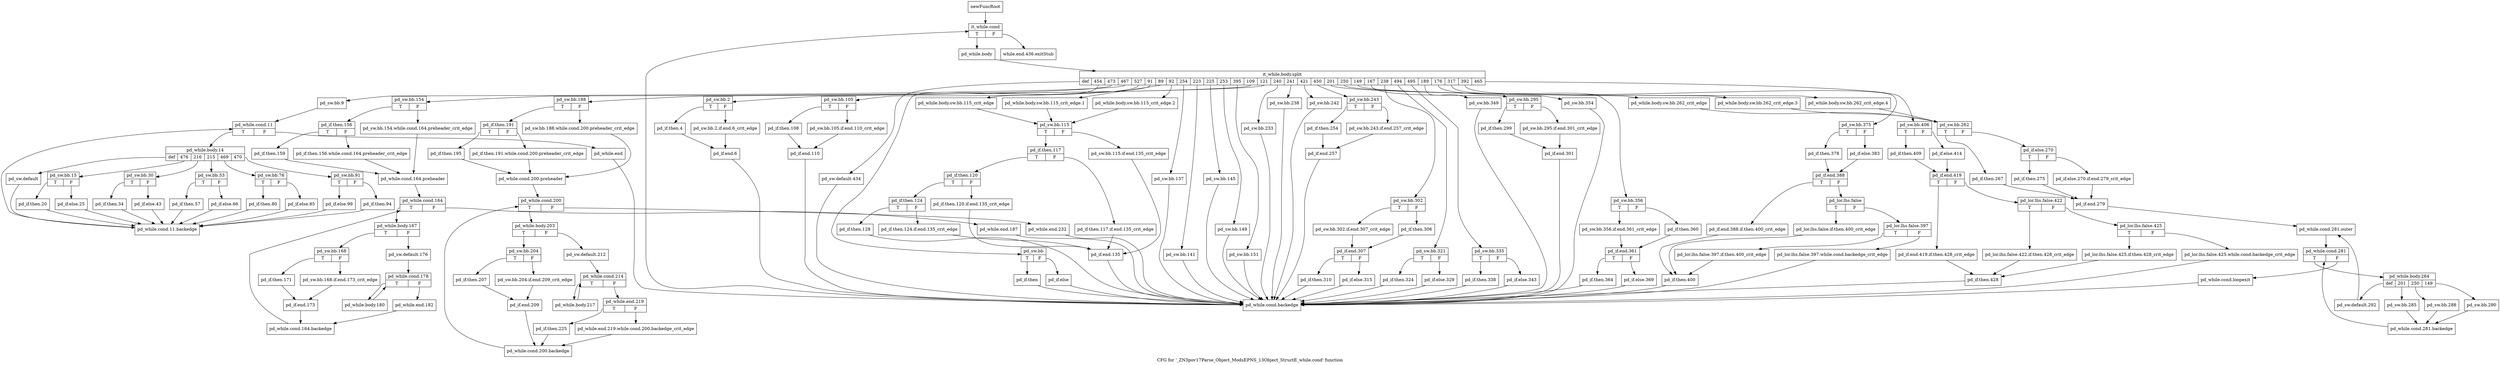 digraph "CFG for '_ZN3pov17Parse_Object_ModsEPNS_13Object_StructE_while.cond' function" {
	label="CFG for '_ZN3pov17Parse_Object_ModsEPNS_13Object_StructE_while.cond' function";

	Node0x26ffd70 [shape=record,label="{newFuncRoot}"];
	Node0x26ffd70 -> Node0x26ffe10;
	Node0x26ffdc0 [shape=record,label="{while.end.436.exitStub}"];
	Node0x26ffe10 [shape=record,label="{it_while.cond|{<s0>T|<s1>F}}"];
	Node0x26ffe10:s0 -> Node0x26ffe60;
	Node0x26ffe10:s1 -> Node0x26ffdc0;
	Node0x26ffe60 [shape=record,label="{pd_while.body}"];
	Node0x26ffe60 -> Node0x374eb50;
	Node0x374eb50 [shape=record,label="{it_while.body.split|{<s0>def|<s1>454|<s2>473|<s3>467|<s4>527|<s5>91|<s6>89|<s7>92|<s8>254|<s9>223|<s10>225|<s11>253|<s12>395|<s13>109|<s14>121|<s15>240|<s16>241|<s17>421|<s18>450|<s19>201|<s20>250|<s21>149|<s22>167|<s23>238|<s24>494|<s25>495|<s26>189|<s27>176|<s28>317|<s29>392|<s30>465}}"];
	Node0x374eb50:s0 -> Node0x2703060;
	Node0x374eb50:s1 -> Node0x2702f70;
	Node0x374eb50:s2 -> Node0x2702e30;
	Node0x374eb50:s3 -> Node0x27027a0;
	Node0x374eb50:s4 -> Node0x2702660;
	Node0x374eb50:s5 -> Node0x27022f0;
	Node0x374eb50:s6 -> Node0x27022a0;
	Node0x374eb50:s7 -> Node0x2702250;
	Node0x374eb50:s8 -> Node0x2702200;
	Node0x374eb50:s9 -> Node0x27021b0;
	Node0x374eb50:s10 -> Node0x2702160;
	Node0x374eb50:s11 -> Node0x2702110;
	Node0x374eb50:s12 -> Node0x27020c0;
	Node0x374eb50:s13 -> Node0x2701b20;
	Node0x374eb50:s14 -> Node0x27014e0;
	Node0x374eb50:s15 -> Node0x2701490;
	Node0x374eb50:s16 -> Node0x2701440;
	Node0x374eb50:s17 -> Node0x27013f0;
	Node0x374eb50:s18 -> Node0x27012b0;
	Node0x374eb50:s19 -> Node0x2700db0;
	Node0x374eb50:s20 -> Node0x2700d60;
	Node0x374eb50:s21 -> Node0x2700d10;
	Node0x374eb50:s22 -> Node0x2700bd0;
	Node0x374eb50:s23 -> Node0x27009f0;
	Node0x374eb50:s24 -> Node0x2700900;
	Node0x374eb50:s25 -> Node0x2700810;
	Node0x374eb50:s26 -> Node0x27007c0;
	Node0x374eb50:s27 -> Node0x2700770;
	Node0x374eb50:s28 -> Node0x2700590;
	Node0x374eb50:s29 -> Node0x2700220;
	Node0x374eb50:s30 -> Node0x26ffeb0;
	Node0x26ffeb0 [shape=record,label="{pd_sw.bb.406|{<s0>T|<s1>F}}"];
	Node0x26ffeb0:s0 -> Node0x26fff50;
	Node0x26ffeb0:s1 -> Node0x26fff00;
	Node0x26fff00 [shape=record,label="{pd_if.else.414}"];
	Node0x26fff00 -> Node0x26fffa0;
	Node0x26fff50 [shape=record,label="{pd_if.then.409}"];
	Node0x26fff50 -> Node0x26fffa0;
	Node0x26fffa0 [shape=record,label="{pd_if.end.419|{<s0>T|<s1>F}}"];
	Node0x26fffa0:s0 -> Node0x2700180;
	Node0x26fffa0:s1 -> Node0x26ffff0;
	Node0x26ffff0 [shape=record,label="{pd_lor.lhs.false.422|{<s0>T|<s1>F}}"];
	Node0x26ffff0:s0 -> Node0x2700130;
	Node0x26ffff0:s1 -> Node0x2700040;
	Node0x2700040 [shape=record,label="{pd_lor.lhs.false.425|{<s0>T|<s1>F}}"];
	Node0x2700040:s0 -> Node0x27000e0;
	Node0x2700040:s1 -> Node0x2700090;
	Node0x2700090 [shape=record,label="{pd_lor.lhs.false.425.while.cond.backedge_crit_edge}"];
	Node0x2700090 -> Node0x27030b0;
	Node0x27000e0 [shape=record,label="{pd_lor.lhs.false.425.if.then.428_crit_edge}"];
	Node0x27000e0 -> Node0x27001d0;
	Node0x2700130 [shape=record,label="{pd_lor.lhs.false.422.if.then.428_crit_edge}"];
	Node0x2700130 -> Node0x27001d0;
	Node0x2700180 [shape=record,label="{pd_if.end.419.if.then.428_crit_edge}"];
	Node0x2700180 -> Node0x27001d0;
	Node0x27001d0 [shape=record,label="{pd_if.then.428}"];
	Node0x27001d0 -> Node0x27030b0;
	Node0x2700220 [shape=record,label="{pd_sw.bb.375|{<s0>T|<s1>F}}"];
	Node0x2700220:s0 -> Node0x27002c0;
	Node0x2700220:s1 -> Node0x2700270;
	Node0x2700270 [shape=record,label="{pd_if.else.383}"];
	Node0x2700270 -> Node0x2700310;
	Node0x27002c0 [shape=record,label="{pd_if.then.378}"];
	Node0x27002c0 -> Node0x2700310;
	Node0x2700310 [shape=record,label="{pd_if.end.388|{<s0>T|<s1>F}}"];
	Node0x2700310:s0 -> Node0x27004f0;
	Node0x2700310:s1 -> Node0x2700360;
	Node0x2700360 [shape=record,label="{pd_lor.lhs.false|{<s0>T|<s1>F}}"];
	Node0x2700360:s0 -> Node0x27004a0;
	Node0x2700360:s1 -> Node0x27003b0;
	Node0x27003b0 [shape=record,label="{pd_lor.lhs.false.397|{<s0>T|<s1>F}}"];
	Node0x27003b0:s0 -> Node0x2700450;
	Node0x27003b0:s1 -> Node0x2700400;
	Node0x2700400 [shape=record,label="{pd_lor.lhs.false.397.while.cond.backedge_crit_edge}"];
	Node0x2700400 -> Node0x27030b0;
	Node0x2700450 [shape=record,label="{pd_lor.lhs.false.397.if.then.400_crit_edge}"];
	Node0x2700450 -> Node0x2700540;
	Node0x27004a0 [shape=record,label="{pd_lor.lhs.false.if.then.400_crit_edge}"];
	Node0x27004a0 -> Node0x2700540;
	Node0x27004f0 [shape=record,label="{pd_if.end.388.if.then.400_crit_edge}"];
	Node0x27004f0 -> Node0x2700540;
	Node0x2700540 [shape=record,label="{pd_if.then.400}"];
	Node0x2700540 -> Node0x27030b0;
	Node0x2700590 [shape=record,label="{pd_sw.bb.356|{<s0>T|<s1>F}}"];
	Node0x2700590:s0 -> Node0x2700630;
	Node0x2700590:s1 -> Node0x27005e0;
	Node0x27005e0 [shape=record,label="{pd_if.then.360}"];
	Node0x27005e0 -> Node0x2700680;
	Node0x2700630 [shape=record,label="{pd_sw.bb.356.if.end.361_crit_edge}"];
	Node0x2700630 -> Node0x2700680;
	Node0x2700680 [shape=record,label="{pd_if.end.361|{<s0>T|<s1>F}}"];
	Node0x2700680:s0 -> Node0x2700720;
	Node0x2700680:s1 -> Node0x27006d0;
	Node0x27006d0 [shape=record,label="{pd_if.else.369}"];
	Node0x27006d0 -> Node0x27030b0;
	Node0x2700720 [shape=record,label="{pd_if.then.364}"];
	Node0x2700720 -> Node0x27030b0;
	Node0x2700770 [shape=record,label="{pd_sw.bb.354}"];
	Node0x2700770 -> Node0x27030b0;
	Node0x27007c0 [shape=record,label="{pd_sw.bb.349}"];
	Node0x27007c0 -> Node0x27030b0;
	Node0x2700810 [shape=record,label="{pd_sw.bb.335|{<s0>T|<s1>F}}"];
	Node0x2700810:s0 -> Node0x27008b0;
	Node0x2700810:s1 -> Node0x2700860;
	Node0x2700860 [shape=record,label="{pd_if.else.343}"];
	Node0x2700860 -> Node0x27030b0;
	Node0x27008b0 [shape=record,label="{pd_if.then.338}"];
	Node0x27008b0 -> Node0x27030b0;
	Node0x2700900 [shape=record,label="{pd_sw.bb.321|{<s0>T|<s1>F}}"];
	Node0x2700900:s0 -> Node0x27009a0;
	Node0x2700900:s1 -> Node0x2700950;
	Node0x2700950 [shape=record,label="{pd_if.else.329}"];
	Node0x2700950 -> Node0x27030b0;
	Node0x27009a0 [shape=record,label="{pd_if.then.324}"];
	Node0x27009a0 -> Node0x27030b0;
	Node0x27009f0 [shape=record,label="{pd_sw.bb.302|{<s0>T|<s1>F}}"];
	Node0x27009f0:s0 -> Node0x2700a90;
	Node0x27009f0:s1 -> Node0x2700a40;
	Node0x2700a40 [shape=record,label="{pd_if.then.306}"];
	Node0x2700a40 -> Node0x2700ae0;
	Node0x2700a90 [shape=record,label="{pd_sw.bb.302.if.end.307_crit_edge}"];
	Node0x2700a90 -> Node0x2700ae0;
	Node0x2700ae0 [shape=record,label="{pd_if.end.307|{<s0>T|<s1>F}}"];
	Node0x2700ae0:s0 -> Node0x2700b80;
	Node0x2700ae0:s1 -> Node0x2700b30;
	Node0x2700b30 [shape=record,label="{pd_if.else.315}"];
	Node0x2700b30 -> Node0x27030b0;
	Node0x2700b80 [shape=record,label="{pd_if.then.310}"];
	Node0x2700b80 -> Node0x27030b0;
	Node0x2700bd0 [shape=record,label="{pd_sw.bb.295|{<s0>T|<s1>F}}"];
	Node0x2700bd0:s0 -> Node0x2700c70;
	Node0x2700bd0:s1 -> Node0x2700c20;
	Node0x2700c20 [shape=record,label="{pd_sw.bb.295.if.end.301_crit_edge}"];
	Node0x2700c20 -> Node0x2700cc0;
	Node0x2700c70 [shape=record,label="{pd_if.then.299}"];
	Node0x2700c70 -> Node0x2700cc0;
	Node0x2700cc0 [shape=record,label="{pd_if.end.301}"];
	Node0x2700cc0 -> Node0x27030b0;
	Node0x2700d10 [shape=record,label="{pd_while.body.sw.bb.262_crit_edge.4}"];
	Node0x2700d10 -> Node0x2700e00;
	Node0x2700d60 [shape=record,label="{pd_while.body.sw.bb.262_crit_edge.3}"];
	Node0x2700d60 -> Node0x2700e00;
	Node0x2700db0 [shape=record,label="{pd_while.body.sw.bb.262_crit_edge}"];
	Node0x2700db0 -> Node0x2700e00;
	Node0x2700e00 [shape=record,label="{pd_sw.bb.262|{<s0>T|<s1>F}}"];
	Node0x2700e00:s0 -> Node0x2700f40;
	Node0x2700e00:s1 -> Node0x2700e50;
	Node0x2700e50 [shape=record,label="{pd_if.else.270|{<s0>T|<s1>F}}"];
	Node0x2700e50:s0 -> Node0x2700ef0;
	Node0x2700e50:s1 -> Node0x2700ea0;
	Node0x2700ea0 [shape=record,label="{pd_if.else.270.if.end.279_crit_edge}"];
	Node0x2700ea0 -> Node0x2700f90;
	Node0x2700ef0 [shape=record,label="{pd_if.then.275}"];
	Node0x2700ef0 -> Node0x2700f90;
	Node0x2700f40 [shape=record,label="{pd_if.then.267}"];
	Node0x2700f40 -> Node0x2700f90;
	Node0x2700f90 [shape=record,label="{pd_if.end.279}"];
	Node0x2700f90 -> Node0x2700fe0;
	Node0x2700fe0 [shape=record,label="{pd_while.cond.281.outer}"];
	Node0x2700fe0 -> Node0x2701030;
	Node0x2701030 [shape=record,label="{pd_while.cond.281|{<s0>T|<s1>F}}"];
	Node0x2701030:s0 -> Node0x27010d0;
	Node0x2701030:s1 -> Node0x2701080;
	Node0x2701080 [shape=record,label="{pd_while.cond.loopexit}"];
	Node0x2701080 -> Node0x27030b0;
	Node0x27010d0 [shape=record,label="{pd_while.body.284|{<s0>def|<s1>201|<s2>250|<s3>149}}"];
	Node0x27010d0:s0 -> Node0x2701260;
	Node0x27010d0:s1 -> Node0x27011c0;
	Node0x27010d0:s2 -> Node0x2701170;
	Node0x27010d0:s3 -> Node0x2701120;
	Node0x2701120 [shape=record,label="{pd_sw.bb.290}"];
	Node0x2701120 -> Node0x2701210;
	Node0x2701170 [shape=record,label="{pd_sw.bb.288}"];
	Node0x2701170 -> Node0x2701210;
	Node0x27011c0 [shape=record,label="{pd_sw.bb.285}"];
	Node0x27011c0 -> Node0x2701210;
	Node0x2701210 [shape=record,label="{pd_while.cond.281.backedge}"];
	Node0x2701210 -> Node0x2701030;
	Node0x2701260 [shape=record,label="{pd_sw.default.292}"];
	Node0x2701260 -> Node0x2700fe0;
	Node0x27012b0 [shape=record,label="{pd_sw.bb.243|{<s0>T|<s1>F}}"];
	Node0x27012b0:s0 -> Node0x2701350;
	Node0x27012b0:s1 -> Node0x2701300;
	Node0x2701300 [shape=record,label="{pd_sw.bb.243.if.end.257_crit_edge}"];
	Node0x2701300 -> Node0x27013a0;
	Node0x2701350 [shape=record,label="{pd_if.then.254}"];
	Node0x2701350 -> Node0x27013a0;
	Node0x27013a0 [shape=record,label="{pd_if.end.257}"];
	Node0x27013a0 -> Node0x27030b0;
	Node0x27013f0 [shape=record,label="{pd_sw.bb.242}"];
	Node0x27013f0 -> Node0x27030b0;
	Node0x2701440 [shape=record,label="{pd_sw.bb.238}"];
	Node0x2701440 -> Node0x27030b0;
	Node0x2701490 [shape=record,label="{pd_sw.bb.233}"];
	Node0x2701490 -> Node0x27030b0;
	Node0x27014e0 [shape=record,label="{pd_sw.bb.188|{<s0>T|<s1>F}}"];
	Node0x27014e0:s0 -> Node0x2701580;
	Node0x27014e0:s1 -> Node0x2701530;
	Node0x2701530 [shape=record,label="{pd_sw.bb.188.while.cond.200.preheader_crit_edge}"];
	Node0x2701530 -> Node0x2701670;
	Node0x2701580 [shape=record,label="{pd_if.then.191|{<s0>T|<s1>F}}"];
	Node0x2701580:s0 -> Node0x2701620;
	Node0x2701580:s1 -> Node0x27015d0;
	Node0x27015d0 [shape=record,label="{pd_if.then.191.while.cond.200.preheader_crit_edge}"];
	Node0x27015d0 -> Node0x2701670;
	Node0x2701620 [shape=record,label="{pd_if.then.195}"];
	Node0x2701620 -> Node0x2701670;
	Node0x2701670 [shape=record,label="{pd_while.cond.200.preheader}"];
	Node0x2701670 -> Node0x27016c0;
	Node0x27016c0 [shape=record,label="{pd_while.cond.200|{<s0>T|<s1>F}}"];
	Node0x27016c0:s0 -> Node0x2701760;
	Node0x27016c0:s1 -> Node0x2701710;
	Node0x2701710 [shape=record,label="{pd_while.end.232}"];
	Node0x2701710 -> Node0x27030b0;
	Node0x2701760 [shape=record,label="{pd_while.body.203|{<s0>T|<s1>F}}"];
	Node0x2701760:s0 -> Node0x2701990;
	Node0x2701760:s1 -> Node0x27017b0;
	Node0x27017b0 [shape=record,label="{pd_sw.default.212}"];
	Node0x27017b0 -> Node0x2701800;
	Node0x2701800 [shape=record,label="{pd_while.cond.214|{<s0>T|<s1>F}}"];
	Node0x2701800:s0 -> Node0x2701940;
	Node0x2701800:s1 -> Node0x2701850;
	Node0x2701850 [shape=record,label="{pd_while.end.219|{<s0>T|<s1>F}}"];
	Node0x2701850:s0 -> Node0x27018f0;
	Node0x2701850:s1 -> Node0x27018a0;
	Node0x27018a0 [shape=record,label="{pd_while.end.219.while.cond.200.backedge_crit_edge}"];
	Node0x27018a0 -> Node0x2701ad0;
	Node0x27018f0 [shape=record,label="{pd_if.then.225}"];
	Node0x27018f0 -> Node0x2701ad0;
	Node0x2701940 [shape=record,label="{pd_while.body.217}"];
	Node0x2701940 -> Node0x2701800;
	Node0x2701990 [shape=record,label="{pd_sw.bb.204|{<s0>T|<s1>F}}"];
	Node0x2701990:s0 -> Node0x2701a30;
	Node0x2701990:s1 -> Node0x27019e0;
	Node0x27019e0 [shape=record,label="{pd_sw.bb.204.if.end.209_crit_edge}"];
	Node0x27019e0 -> Node0x2701a80;
	Node0x2701a30 [shape=record,label="{pd_if.then.207}"];
	Node0x2701a30 -> Node0x2701a80;
	Node0x2701a80 [shape=record,label="{pd_if.end.209}"];
	Node0x2701a80 -> Node0x2701ad0;
	Node0x2701ad0 [shape=record,label="{pd_while.cond.200.backedge}"];
	Node0x2701ad0 -> Node0x27016c0;
	Node0x2701b20 [shape=record,label="{pd_sw.bb.154|{<s0>T|<s1>F}}"];
	Node0x2701b20:s0 -> Node0x2701bc0;
	Node0x2701b20:s1 -> Node0x2701b70;
	Node0x2701b70 [shape=record,label="{pd_sw.bb.154.while.cond.164.preheader_crit_edge}"];
	Node0x2701b70 -> Node0x2701cb0;
	Node0x2701bc0 [shape=record,label="{pd_if.then.156|{<s0>T|<s1>F}}"];
	Node0x2701bc0:s0 -> Node0x2701c60;
	Node0x2701bc0:s1 -> Node0x2701c10;
	Node0x2701c10 [shape=record,label="{pd_if.then.156.while.cond.164.preheader_crit_edge}"];
	Node0x2701c10 -> Node0x2701cb0;
	Node0x2701c60 [shape=record,label="{pd_if.then.159}"];
	Node0x2701c60 -> Node0x2701cb0;
	Node0x2701cb0 [shape=record,label="{pd_while.cond.164.preheader}"];
	Node0x2701cb0 -> Node0x2701d00;
	Node0x2701d00 [shape=record,label="{pd_while.cond.164|{<s0>T|<s1>F}}"];
	Node0x2701d00:s0 -> Node0x2701da0;
	Node0x2701d00:s1 -> Node0x2701d50;
	Node0x2701d50 [shape=record,label="{pd_while.end.187}"];
	Node0x2701d50 -> Node0x27030b0;
	Node0x2701da0 [shape=record,label="{pd_while.body.167|{<s0>T|<s1>F}}"];
	Node0x2701da0:s0 -> Node0x2701f30;
	Node0x2701da0:s1 -> Node0x2701df0;
	Node0x2701df0 [shape=record,label="{pd_sw.default.176}"];
	Node0x2701df0 -> Node0x2701e40;
	Node0x2701e40 [shape=record,label="{pd_while.cond.178|{<s0>T|<s1>F}}"];
	Node0x2701e40:s0 -> Node0x2701ee0;
	Node0x2701e40:s1 -> Node0x2701e90;
	Node0x2701e90 [shape=record,label="{pd_while.end.182}"];
	Node0x2701e90 -> Node0x2702070;
	Node0x2701ee0 [shape=record,label="{pd_while.body.180}"];
	Node0x2701ee0 -> Node0x2701e40;
	Node0x2701f30 [shape=record,label="{pd_sw.bb.168|{<s0>T|<s1>F}}"];
	Node0x2701f30:s0 -> Node0x2701fd0;
	Node0x2701f30:s1 -> Node0x2701f80;
	Node0x2701f80 [shape=record,label="{pd_sw.bb.168.if.end.173_crit_edge}"];
	Node0x2701f80 -> Node0x2702020;
	Node0x2701fd0 [shape=record,label="{pd_if.then.171}"];
	Node0x2701fd0 -> Node0x2702020;
	Node0x2702020 [shape=record,label="{pd_if.end.173}"];
	Node0x2702020 -> Node0x2702070;
	Node0x2702070 [shape=record,label="{pd_while.cond.164.backedge}"];
	Node0x2702070 -> Node0x2701d00;
	Node0x27020c0 [shape=record,label="{pd_sw.bb.151}"];
	Node0x27020c0 -> Node0x27030b0;
	Node0x2702110 [shape=record,label="{pd_sw.bb.149}"];
	Node0x2702110 -> Node0x27030b0;
	Node0x2702160 [shape=record,label="{pd_sw.bb.145}"];
	Node0x2702160 -> Node0x27030b0;
	Node0x27021b0 [shape=record,label="{pd_sw.bb.141}"];
	Node0x27021b0 -> Node0x27030b0;
	Node0x2702200 [shape=record,label="{pd_sw.bb.137}"];
	Node0x2702200 -> Node0x27030b0;
	Node0x2702250 [shape=record,label="{pd_while.body.sw.bb.115_crit_edge.2}"];
	Node0x2702250 -> Node0x2702340;
	Node0x27022a0 [shape=record,label="{pd_while.body.sw.bb.115_crit_edge.1}"];
	Node0x27022a0 -> Node0x2702340;
	Node0x27022f0 [shape=record,label="{pd_while.body.sw.bb.115_crit_edge}"];
	Node0x27022f0 -> Node0x2702340;
	Node0x2702340 [shape=record,label="{pd_sw.bb.115|{<s0>T|<s1>F}}"];
	Node0x2702340:s0 -> Node0x27023e0;
	Node0x2702340:s1 -> Node0x2702390;
	Node0x2702390 [shape=record,label="{pd_sw.bb.115.if.end.135_crit_edge}"];
	Node0x2702390 -> Node0x27025c0;
	Node0x27023e0 [shape=record,label="{pd_if.then.117|{<s0>T|<s1>F}}"];
	Node0x27023e0:s0 -> Node0x2702480;
	Node0x27023e0:s1 -> Node0x2702430;
	Node0x2702430 [shape=record,label="{pd_if.then.117.if.end.135_crit_edge}"];
	Node0x2702430 -> Node0x27025c0;
	Node0x2702480 [shape=record,label="{pd_if.then.120|{<s0>T|<s1>F}}"];
	Node0x2702480:s0 -> Node0x2702520;
	Node0x2702480:s1 -> Node0x27024d0;
	Node0x27024d0 [shape=record,label="{pd_if.then.120.if.end.135_crit_edge}"];
	Node0x27024d0 -> Node0x27025c0;
	Node0x2702520 [shape=record,label="{pd_if.then.124|{<s0>T|<s1>F}}"];
	Node0x2702520:s0 -> Node0x2702610;
	Node0x2702520:s1 -> Node0x2702570;
	Node0x2702570 [shape=record,label="{pd_if.then.124.if.end.135_crit_edge}"];
	Node0x2702570 -> Node0x27025c0;
	Node0x27025c0 [shape=record,label="{pd_if.end.135}"];
	Node0x27025c0 -> Node0x27030b0;
	Node0x2702610 [shape=record,label="{pd_if.then.128}"];
	Node0x2702610 -> Node0x27030b0;
	Node0x2702660 [shape=record,label="{pd_sw.bb.105|{<s0>T|<s1>F}}"];
	Node0x2702660:s0 -> Node0x2702700;
	Node0x2702660:s1 -> Node0x27026b0;
	Node0x27026b0 [shape=record,label="{pd_sw.bb.105.if.end.110_crit_edge}"];
	Node0x27026b0 -> Node0x2702750;
	Node0x2702700 [shape=record,label="{pd_if.then.108}"];
	Node0x2702700 -> Node0x2702750;
	Node0x2702750 [shape=record,label="{pd_if.end.110}"];
	Node0x2702750 -> Node0x27030b0;
	Node0x27027a0 [shape=record,label="{pd_sw.bb.9}"];
	Node0x27027a0 -> Node0x27027f0;
	Node0x27027f0 [shape=record,label="{pd_while.cond.11|{<s0>T|<s1>F}}"];
	Node0x27027f0:s0 -> Node0x2702890;
	Node0x27027f0:s1 -> Node0x2702840;
	Node0x2702840 [shape=record,label="{pd_while.end}"];
	Node0x2702840 -> Node0x27030b0;
	Node0x2702890 [shape=record,label="{pd_while.body.14|{<s0>def|<s1>476|<s2>216|<s3>215|<s4>469|<s5>470}}"];
	Node0x2702890:s0 -> Node0x2702d90;
	Node0x2702890:s1 -> Node0x2702ca0;
	Node0x2702890:s2 -> Node0x2702bb0;
	Node0x2702890:s3 -> Node0x2702ac0;
	Node0x2702890:s4 -> Node0x27029d0;
	Node0x2702890:s5 -> Node0x27028e0;
	Node0x27028e0 [shape=record,label="{pd_sw.bb.91|{<s0>T|<s1>F}}"];
	Node0x27028e0:s0 -> Node0x2702980;
	Node0x27028e0:s1 -> Node0x2702930;
	Node0x2702930 [shape=record,label="{pd_if.then.94}"];
	Node0x2702930 -> Node0x2702de0;
	Node0x2702980 [shape=record,label="{pd_if.else.99}"];
	Node0x2702980 -> Node0x2702de0;
	Node0x27029d0 [shape=record,label="{pd_sw.bb.76|{<s0>T|<s1>F}}"];
	Node0x27029d0:s0 -> Node0x2702a70;
	Node0x27029d0:s1 -> Node0x2702a20;
	Node0x2702a20 [shape=record,label="{pd_if.else.85}"];
	Node0x2702a20 -> Node0x2702de0;
	Node0x2702a70 [shape=record,label="{pd_if.then.80}"];
	Node0x2702a70 -> Node0x2702de0;
	Node0x2702ac0 [shape=record,label="{pd_sw.bb.53|{<s0>T|<s1>F}}"];
	Node0x2702ac0:s0 -> Node0x2702b60;
	Node0x2702ac0:s1 -> Node0x2702b10;
	Node0x2702b10 [shape=record,label="{pd_if.else.66}"];
	Node0x2702b10 -> Node0x2702de0;
	Node0x2702b60 [shape=record,label="{pd_if.then.57}"];
	Node0x2702b60 -> Node0x2702de0;
	Node0x2702bb0 [shape=record,label="{pd_sw.bb.30|{<s0>T|<s1>F}}"];
	Node0x2702bb0:s0 -> Node0x2702c50;
	Node0x2702bb0:s1 -> Node0x2702c00;
	Node0x2702c00 [shape=record,label="{pd_if.else.43}"];
	Node0x2702c00 -> Node0x2702de0;
	Node0x2702c50 [shape=record,label="{pd_if.then.34}"];
	Node0x2702c50 -> Node0x2702de0;
	Node0x2702ca0 [shape=record,label="{pd_sw.bb.15|{<s0>T|<s1>F}}"];
	Node0x2702ca0:s0 -> Node0x2702d40;
	Node0x2702ca0:s1 -> Node0x2702cf0;
	Node0x2702cf0 [shape=record,label="{pd_if.else.25}"];
	Node0x2702cf0 -> Node0x2702de0;
	Node0x2702d40 [shape=record,label="{pd_if.then.20}"];
	Node0x2702d40 -> Node0x2702de0;
	Node0x2702d90 [shape=record,label="{pd_sw.default}"];
	Node0x2702d90 -> Node0x2702de0;
	Node0x2702de0 [shape=record,label="{pd_while.cond.11.backedge}"];
	Node0x2702de0 -> Node0x27027f0;
	Node0x2702e30 [shape=record,label="{pd_sw.bb.2|{<s0>T|<s1>F}}"];
	Node0x2702e30:s0 -> Node0x2702ed0;
	Node0x2702e30:s1 -> Node0x2702e80;
	Node0x2702e80 [shape=record,label="{pd_sw.bb.2.if.end.6_crit_edge}"];
	Node0x2702e80 -> Node0x2702f20;
	Node0x2702ed0 [shape=record,label="{pd_if.then.4}"];
	Node0x2702ed0 -> Node0x2702f20;
	Node0x2702f20 [shape=record,label="{pd_if.end.6}"];
	Node0x2702f20 -> Node0x27030b0;
	Node0x2702f70 [shape=record,label="{pd_sw.bb|{<s0>T|<s1>F}}"];
	Node0x2702f70:s0 -> Node0x2703010;
	Node0x2702f70:s1 -> Node0x2702fc0;
	Node0x2702fc0 [shape=record,label="{pd_if.else}"];
	Node0x2702fc0 -> Node0x27030b0;
	Node0x2703010 [shape=record,label="{pd_if.then}"];
	Node0x2703010 -> Node0x27030b0;
	Node0x2703060 [shape=record,label="{pd_sw.default.434}"];
	Node0x2703060 -> Node0x27030b0;
	Node0x27030b0 [shape=record,label="{pd_while.cond.backedge}"];
	Node0x27030b0 -> Node0x26ffe10;
}
